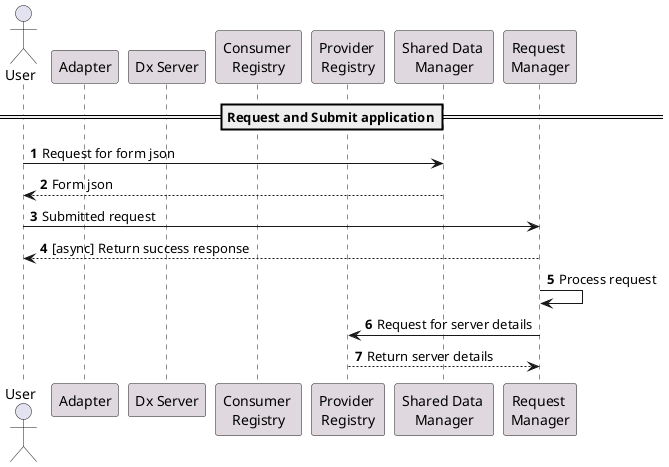 @startuml
'https://plantuml.com/sequence-diagram

autonumber
actor user as "User" order 0

participant lbDept as "Adapter" order 1 #DFd9Df
participant DxServer as "Dx Server" order 2 #DFd9Df
participant ConsumerRegistry as "Consumer \nRegistry" order 4 #DFd9Df
participant ProviderRegistry as "Provider \nRegistry" order 4 #DFd9Df
participant SharedData as "Shared Data \nManager" order 4 #DFd9Df
participant RequestManager as "Request \nManager" order 5 #DFd9Df

==Request and Submit application==
user -> SharedData: Request for form json
user <-- SharedData: Form json

user -> RequestManager: Submitted request
RequestManager --> user:[async] Return success response

RequestManager -> RequestManager: Process request
RequestManager -> ProviderRegistry: Request for server details
ProviderRegistry --> RequestManager: Return server details





@enduml